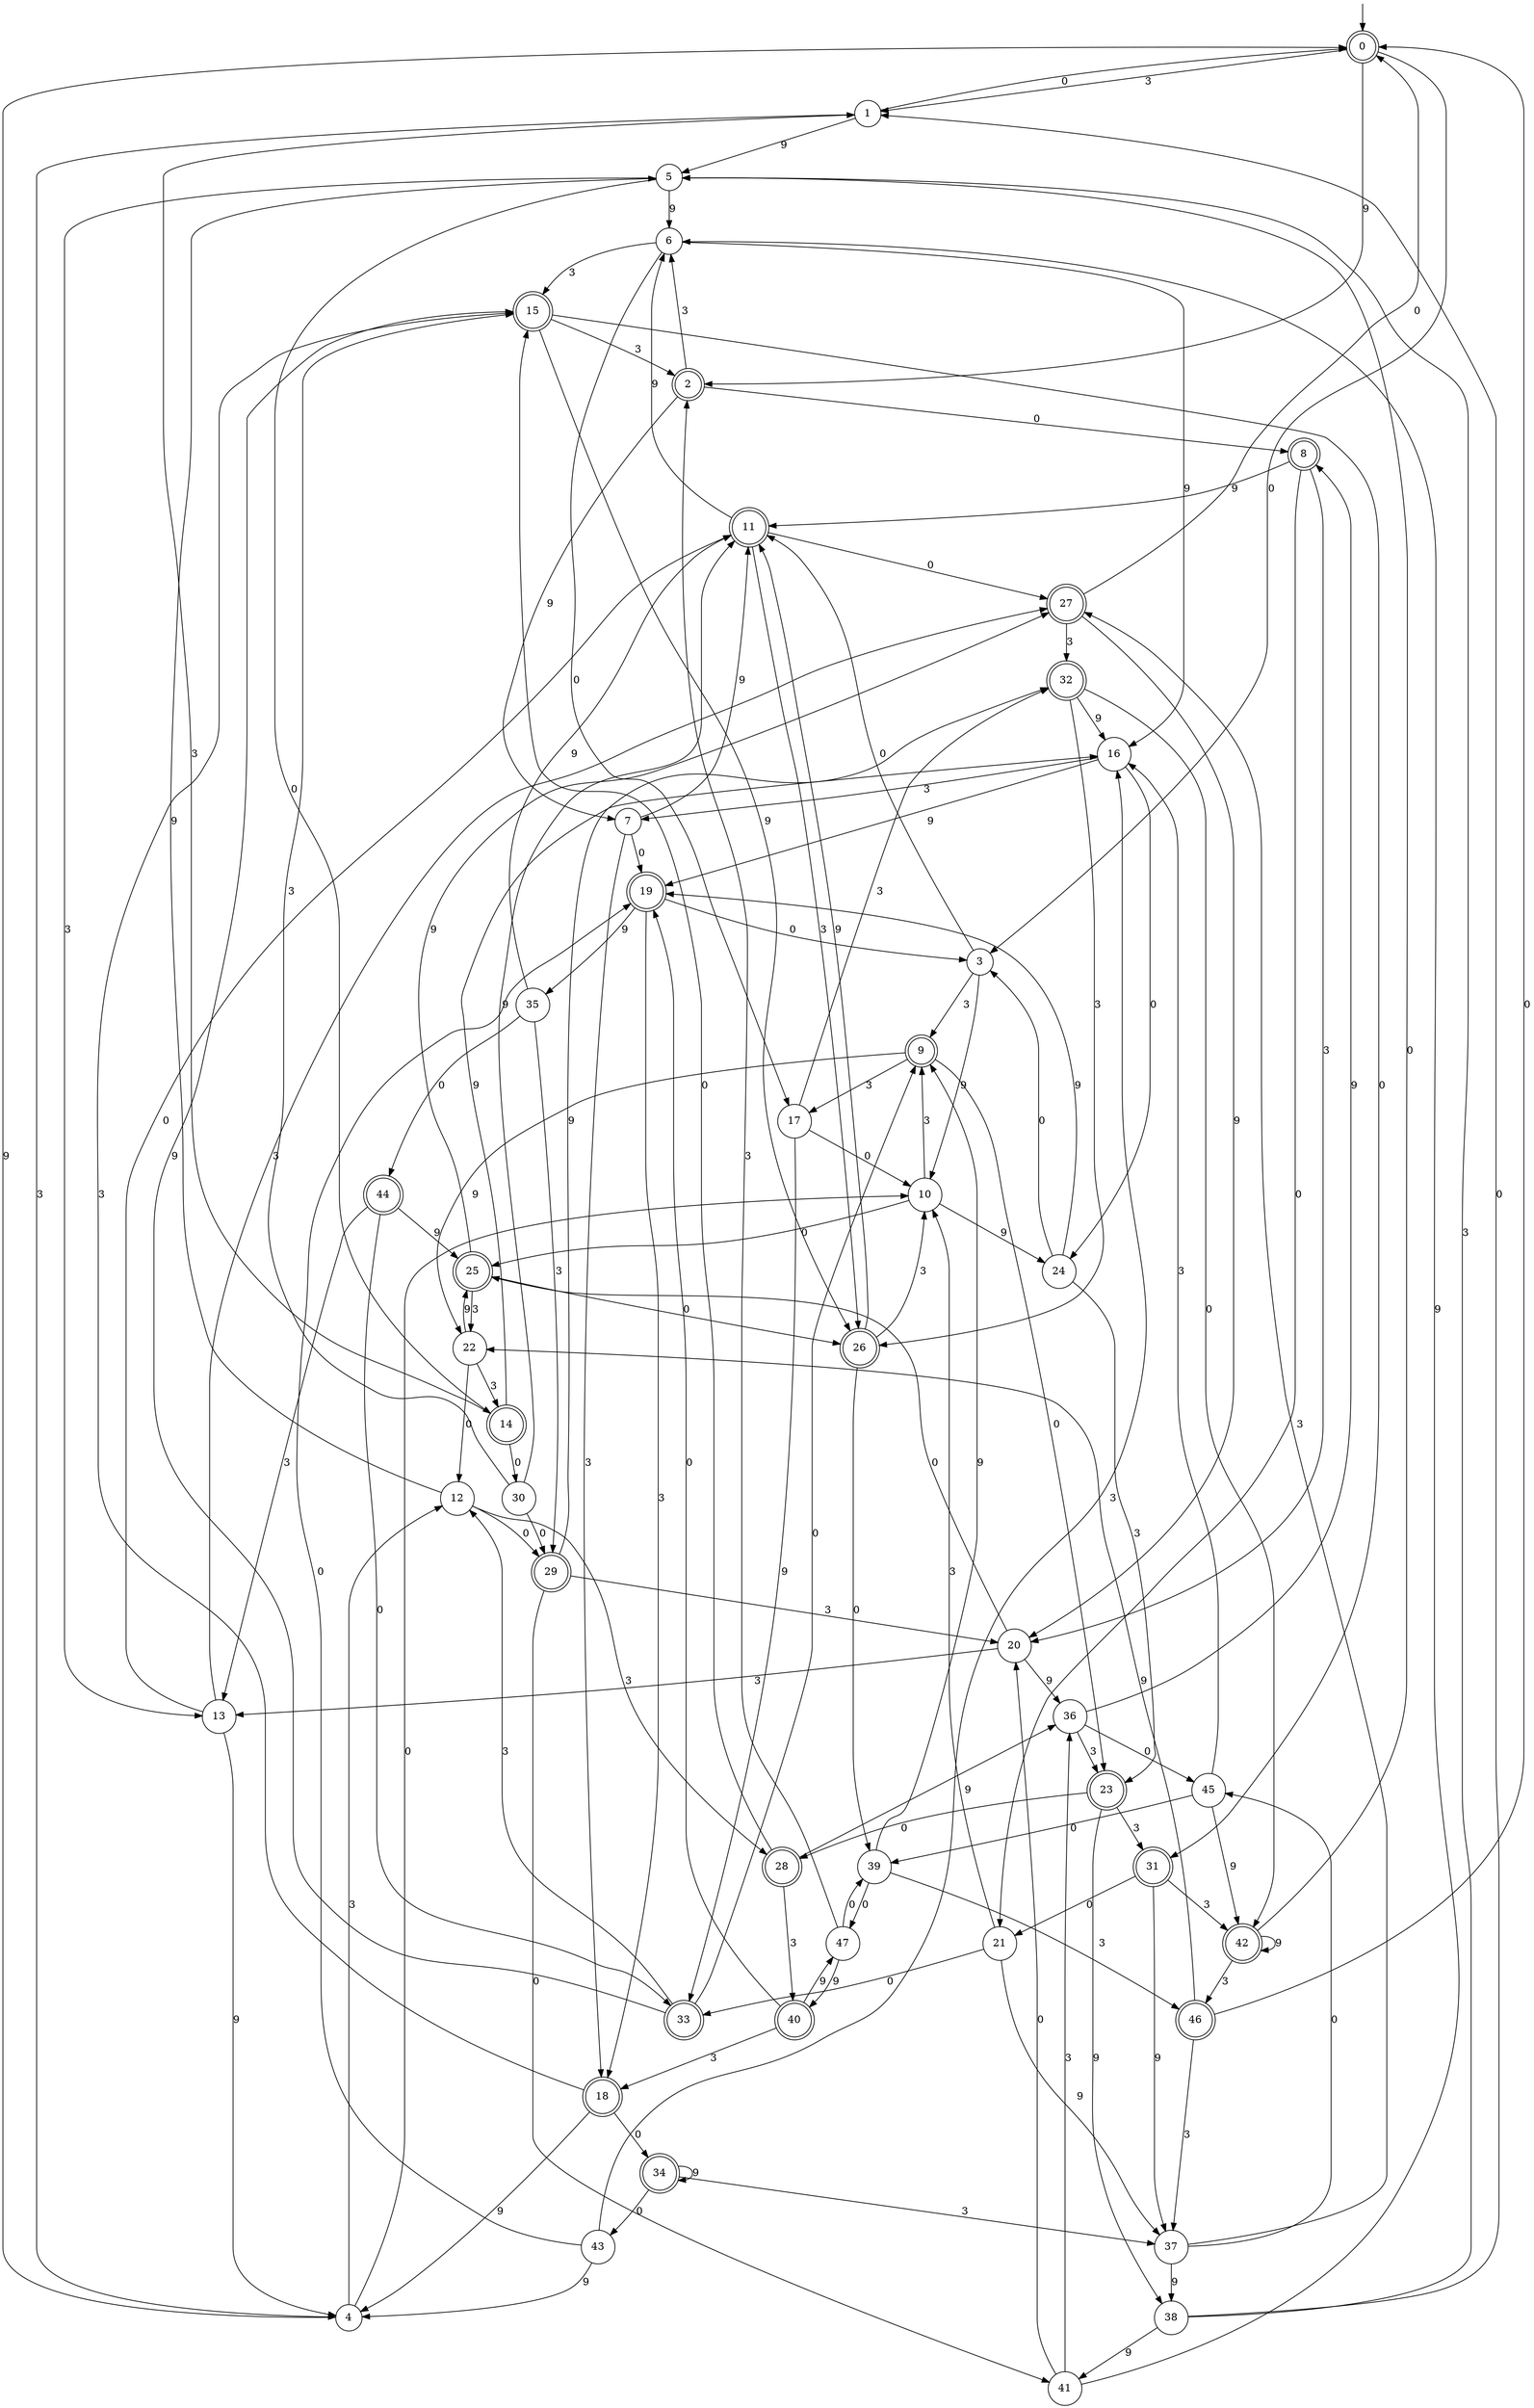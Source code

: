 digraph g {

	s0 [shape="doublecircle" label="0"];
	s1 [shape="circle" label="1"];
	s2 [shape="doublecircle" label="2"];
	s3 [shape="circle" label="3"];
	s4 [shape="circle" label="4"];
	s5 [shape="circle" label="5"];
	s6 [shape="circle" label="6"];
	s7 [shape="circle" label="7"];
	s8 [shape="doublecircle" label="8"];
	s9 [shape="doublecircle" label="9"];
	s10 [shape="circle" label="10"];
	s11 [shape="doublecircle" label="11"];
	s12 [shape="circle" label="12"];
	s13 [shape="circle" label="13"];
	s14 [shape="doublecircle" label="14"];
	s15 [shape="doublecircle" label="15"];
	s16 [shape="circle" label="16"];
	s17 [shape="circle" label="17"];
	s18 [shape="doublecircle" label="18"];
	s19 [shape="doublecircle" label="19"];
	s20 [shape="circle" label="20"];
	s21 [shape="circle" label="21"];
	s22 [shape="circle" label="22"];
	s23 [shape="doublecircle" label="23"];
	s24 [shape="circle" label="24"];
	s25 [shape="doublecircle" label="25"];
	s26 [shape="doublecircle" label="26"];
	s27 [shape="doublecircle" label="27"];
	s28 [shape="doublecircle" label="28"];
	s29 [shape="doublecircle" label="29"];
	s30 [shape="circle" label="30"];
	s31 [shape="doublecircle" label="31"];
	s32 [shape="doublecircle" label="32"];
	s33 [shape="doublecircle" label="33"];
	s34 [shape="doublecircle" label="34"];
	s35 [shape="circle" label="35"];
	s36 [shape="circle" label="36"];
	s37 [shape="circle" label="37"];
	s38 [shape="circle" label="38"];
	s39 [shape="circle" label="39"];
	s40 [shape="doublecircle" label="40"];
	s41 [shape="circle" label="41"];
	s42 [shape="doublecircle" label="42"];
	s43 [shape="circle" label="43"];
	s44 [shape="doublecircle" label="44"];
	s45 [shape="circle" label="45"];
	s46 [shape="doublecircle" label="46"];
	s47 [shape="circle" label="47"];
	s0 -> s1 [label="3"];
	s0 -> s2 [label="9"];
	s0 -> s3 [label="0"];
	s1 -> s4 [label="3"];
	s1 -> s5 [label="9"];
	s1 -> s0 [label="0"];
	s2 -> s6 [label="3"];
	s2 -> s7 [label="9"];
	s2 -> s8 [label="0"];
	s3 -> s9 [label="3"];
	s3 -> s10 [label="9"];
	s3 -> s11 [label="0"];
	s4 -> s12 [label="3"];
	s4 -> s0 [label="9"];
	s4 -> s10 [label="0"];
	s5 -> s13 [label="3"];
	s5 -> s6 [label="9"];
	s5 -> s14 [label="0"];
	s6 -> s15 [label="3"];
	s6 -> s16 [label="9"];
	s6 -> s17 [label="0"];
	s7 -> s18 [label="3"];
	s7 -> s11 [label="9"];
	s7 -> s19 [label="0"];
	s8 -> s20 [label="3"];
	s8 -> s11 [label="9"];
	s8 -> s21 [label="0"];
	s9 -> s17 [label="3"];
	s9 -> s22 [label="9"];
	s9 -> s23 [label="0"];
	s10 -> s9 [label="3"];
	s10 -> s24 [label="9"];
	s10 -> s25 [label="0"];
	s11 -> s26 [label="3"];
	s11 -> s6 [label="9"];
	s11 -> s27 [label="0"];
	s12 -> s28 [label="3"];
	s12 -> s5 [label="9"];
	s12 -> s29 [label="0"];
	s13 -> s27 [label="3"];
	s13 -> s4 [label="9"];
	s13 -> s11 [label="0"];
	s14 -> s1 [label="3"];
	s14 -> s16 [label="9"];
	s14 -> s30 [label="0"];
	s15 -> s2 [label="3"];
	s15 -> s26 [label="9"];
	s15 -> s31 [label="0"];
	s16 -> s7 [label="3"];
	s16 -> s19 [label="9"];
	s16 -> s24 [label="0"];
	s17 -> s32 [label="3"];
	s17 -> s33 [label="9"];
	s17 -> s10 [label="0"];
	s18 -> s15 [label="3"];
	s18 -> s4 [label="9"];
	s18 -> s34 [label="0"];
	s19 -> s18 [label="3"];
	s19 -> s35 [label="9"];
	s19 -> s3 [label="0"];
	s20 -> s13 [label="3"];
	s20 -> s36 [label="9"];
	s20 -> s25 [label="0"];
	s21 -> s10 [label="3"];
	s21 -> s37 [label="9"];
	s21 -> s33 [label="0"];
	s22 -> s14 [label="3"];
	s22 -> s25 [label="9"];
	s22 -> s12 [label="0"];
	s23 -> s31 [label="3"];
	s23 -> s38 [label="9"];
	s23 -> s28 [label="0"];
	s24 -> s23 [label="3"];
	s24 -> s19 [label="9"];
	s24 -> s3 [label="0"];
	s25 -> s22 [label="3"];
	s25 -> s27 [label="9"];
	s25 -> s26 [label="0"];
	s26 -> s10 [label="3"];
	s26 -> s11 [label="9"];
	s26 -> s39 [label="0"];
	s27 -> s32 [label="3"];
	s27 -> s20 [label="9"];
	s27 -> s0 [label="0"];
	s28 -> s40 [label="3"];
	s28 -> s36 [label="9"];
	s28 -> s15 [label="0"];
	s29 -> s20 [label="3"];
	s29 -> s32 [label="9"];
	s29 -> s41 [label="0"];
	s30 -> s15 [label="3"];
	s30 -> s11 [label="9"];
	s30 -> s29 [label="0"];
	s31 -> s42 [label="3"];
	s31 -> s37 [label="9"];
	s31 -> s21 [label="0"];
	s32 -> s26 [label="3"];
	s32 -> s16 [label="9"];
	s32 -> s42 [label="0"];
	s33 -> s12 [label="3"];
	s33 -> s15 [label="9"];
	s33 -> s9 [label="0"];
	s34 -> s37 [label="3"];
	s34 -> s34 [label="9"];
	s34 -> s43 [label="0"];
	s35 -> s29 [label="3"];
	s35 -> s11 [label="9"];
	s35 -> s44 [label="0"];
	s36 -> s23 [label="3"];
	s36 -> s8 [label="9"];
	s36 -> s45 [label="0"];
	s37 -> s27 [label="3"];
	s37 -> s38 [label="9"];
	s37 -> s45 [label="0"];
	s38 -> s5 [label="3"];
	s38 -> s41 [label="9"];
	s38 -> s1 [label="0"];
	s39 -> s46 [label="3"];
	s39 -> s9 [label="9"];
	s39 -> s47 [label="0"];
	s40 -> s18 [label="3"];
	s40 -> s47 [label="9"];
	s40 -> s19 [label="0"];
	s41 -> s36 [label="3"];
	s41 -> s6 [label="9"];
	s41 -> s20 [label="0"];
	s42 -> s46 [label="3"];
	s42 -> s42 [label="9"];
	s42 -> s5 [label="0"];
	s43 -> s16 [label="3"];
	s43 -> s4 [label="9"];
	s43 -> s19 [label="0"];
	s44 -> s13 [label="3"];
	s44 -> s25 [label="9"];
	s44 -> s33 [label="0"];
	s45 -> s16 [label="3"];
	s45 -> s42 [label="9"];
	s45 -> s39 [label="0"];
	s46 -> s37 [label="3"];
	s46 -> s22 [label="9"];
	s46 -> s0 [label="0"];
	s47 -> s2 [label="3"];
	s47 -> s40 [label="9"];
	s47 -> s39 [label="0"];

__start0 [label="" shape="none" width="0" height="0"];
__start0 -> s0;

}
